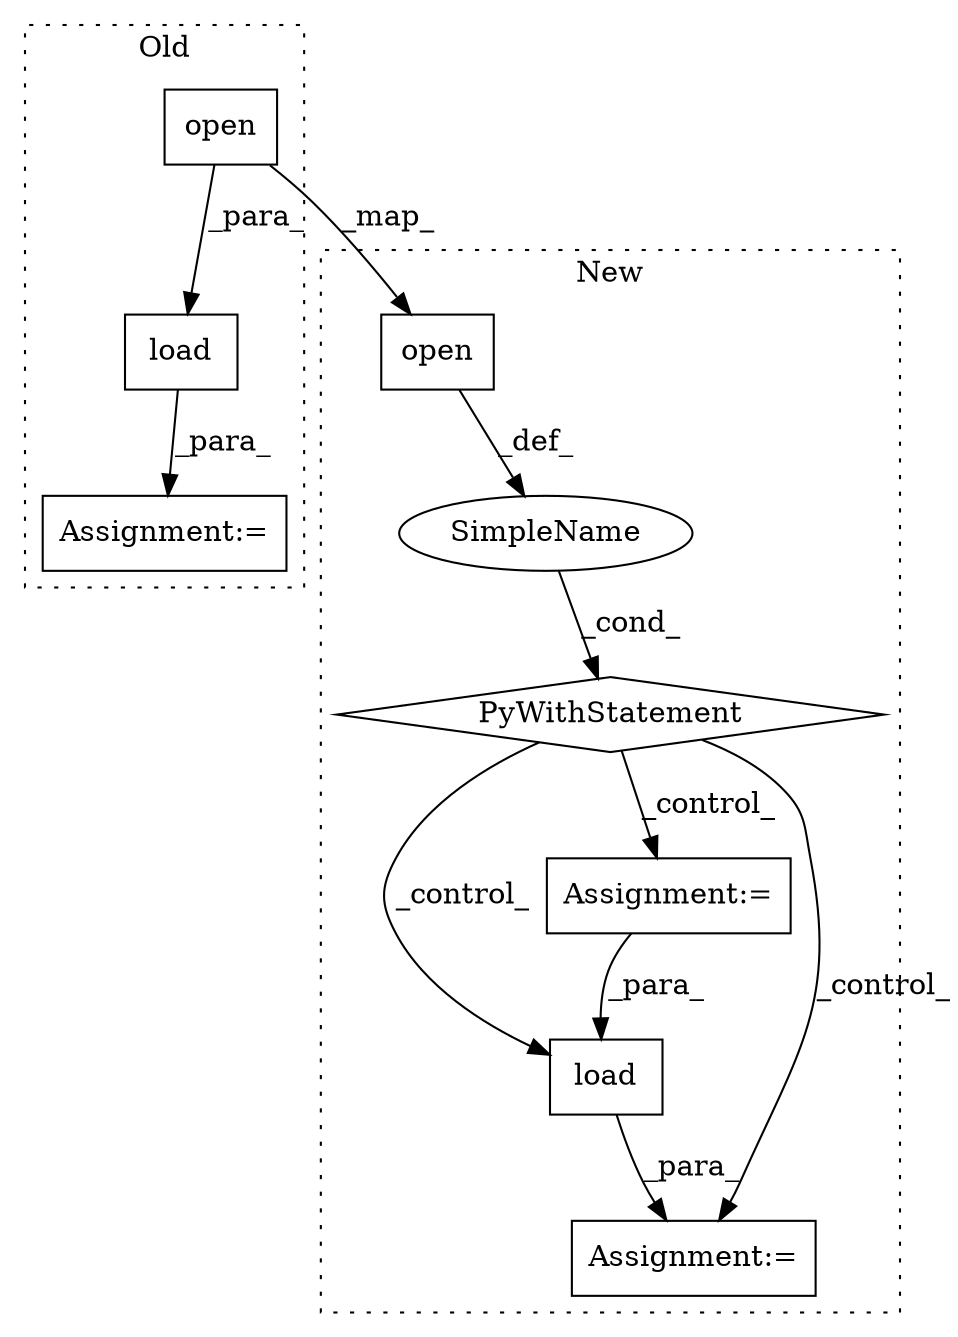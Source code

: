 digraph G {
subgraph cluster0 {
1 [label="load" a="32" s="849,884" l="5,1" shape="box"];
5 [label="Assignment:=" a="7" s="841" l="1" shape="box"];
9 [label="open" a="32" s="854,883" l="5,1" shape="box"];
label = "Old";
style="dotted";
}
subgraph cluster1 {
2 [label="load" a="32" s="1026,1032" l="5,1" shape="box"];
3 [label="Assignment:=" a="7" s="1018" l="1" shape="box"];
4 [label="Assignment:=" a="7" s="1003" l="1" shape="box"];
6 [label="SimpleName" a="42" s="" l="" shape="ellipse"];
7 [label="PyWithStatement" a="104" s="948,988" l="10,2" shape="diamond"];
8 [label="open" a="32" s="958,987" l="5,1" shape="box"];
label = "New";
style="dotted";
}
1 -> 5 [label="_para_"];
2 -> 3 [label="_para_"];
4 -> 2 [label="_para_"];
6 -> 7 [label="_cond_"];
7 -> 4 [label="_control_"];
7 -> 2 [label="_control_"];
7 -> 3 [label="_control_"];
8 -> 6 [label="_def_"];
9 -> 8 [label="_map_"];
9 -> 1 [label="_para_"];
}